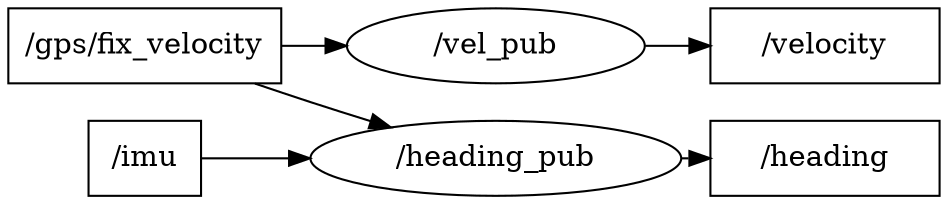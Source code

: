 digraph graphname {
	graph [bb="0,0,424.08,90",
		compound=True,
		rank=same,
		rankdir=LR,
		ranksep=0.2
	];
	node [label="\N"];
	t___diffboat__heading	 [URL=topic_3A__diffboat__heading,
		height=0.5,
		label="/heading",
		pos="369.08,18",
		shape=box,
		tooltip="topic:/heading",
		width=1.5278];
	t___gps__fix_velocity	 [URL=topic_3A__gps__fix_velocity,
		height=0.5,
		label="/gps/fix_velocity",
		pos="54,72",
		shape=box,
		tooltip="topic:/gps/fix_velocity",
		width=1.5];
	n___diffboat__vel_pub	 [URL=__diffboat__vel_pub,
		height=0.5,
		label="/vel_pub",
		pos="211.04,72",
		shape=ellipse,
		tooltip="/vel_pub",
		width=1.9859];
	t___gps__fix_velocity -> n___diffboat__vel_pub	 [penwidth=1,
		pos="e,139.34,72 108.36,72 115.07,72 122.04,72 129.06,72"];
	n___diffboat__heading_pub	 [URL=__diffboat__heading_pub,
		height=0.5,
		label="/heading_pub",
		pos="211.04,18",
		shape=ellipse,
		tooltip="/heading_pub",
		width=2.4734];
	t___gps__fix_velocity -> n___diffboat__heading_pub	 [penwidth=1,
		pos="e,159.52,32.684 98.403,53.882 106.21,50.801 114.32,47.721 122,45 130.95,41.831 140.48,38.68 149.85,35.709"];
	t___diffboat__velocity	 [URL=topic_3A__diffboat__velocity,
		height=0.5,
		label="/velocity",
		pos="369.08,72",
		shape=box,
		tooltip="topic:/velocity",
		width=1.5278];
	t___imu	 [URL=topic_3A__imu,
		height=0.5,
		label="/imu",
		pos="54,18",
		shape=box,
		tooltip="topic:/imu",
		width=0.75];
	t___imu -> n___diffboat__heading_pub	 [penwidth=1,
		pos="e,121.74,18 81.301,18 90.098,18 100.49,18 111.49,18"];
	n___diffboat__vel_pub -> t___diffboat__velocity	 [penwidth=1,
		pos="e,313.97,72 282.76,72 289.8,72 296.92,72 303.9,72"];
	n___diffboat__heading_pub -> t___diffboat__heading	 [penwidth=1,
		pos="e,313.98,18 300.1,18 301.27,18 302.44,18 303.61,18"];
}
